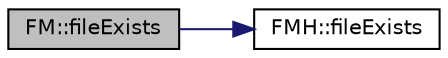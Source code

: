 digraph "FM::fileExists"
{
 // INTERACTIVE_SVG=YES
 // LATEX_PDF_SIZE
  edge [fontname="Helvetica",fontsize="10",labelfontname="Helvetica",labelfontsize="10"];
  node [fontname="Helvetica",fontsize="10",shape=record];
  rankdir="LR";
  Node165 [label="FM::fileExists",height=0.2,width=0.4,color="black", fillcolor="grey75", style="filled", fontcolor="black",tooltip=" "];
  Node165 -> Node166 [color="midnightblue",fontsize="10",style="solid",fontname="Helvetica"];
  Node166 [label="FMH::fileExists",height=0.2,width=0.4,color="black", fillcolor="white", style="filled",URL="$namespace_f_m_h.html#a96fb85b0283389ba71e8a20daeab400f",tooltip=" "];
}
